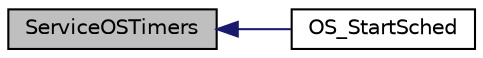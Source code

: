 digraph "ServiceOSTimers"
{
  edge [fontname="Helvetica",fontsize="10",labelfontname="Helvetica",labelfontsize="10"];
  node [fontname="Helvetica",fontsize="10",shape=record];
  rankdir="LR";
  Node1 [label="ServiceOSTimers",height=0.2,width=0.4,color="black", fillcolor="grey75", style="filled" fontcolor="black"];
  Node1 -> Node2 [dir="back",color="midnightblue",fontsize="10",style="solid",fontname="Helvetica"];
  Node2 [label="OS_StartSched",height=0.2,width=0.4,color="black", fillcolor="white", style="filled",URL="$group__pico.html#gade68ae83a073e5760f0265918fd6460e"];
}
